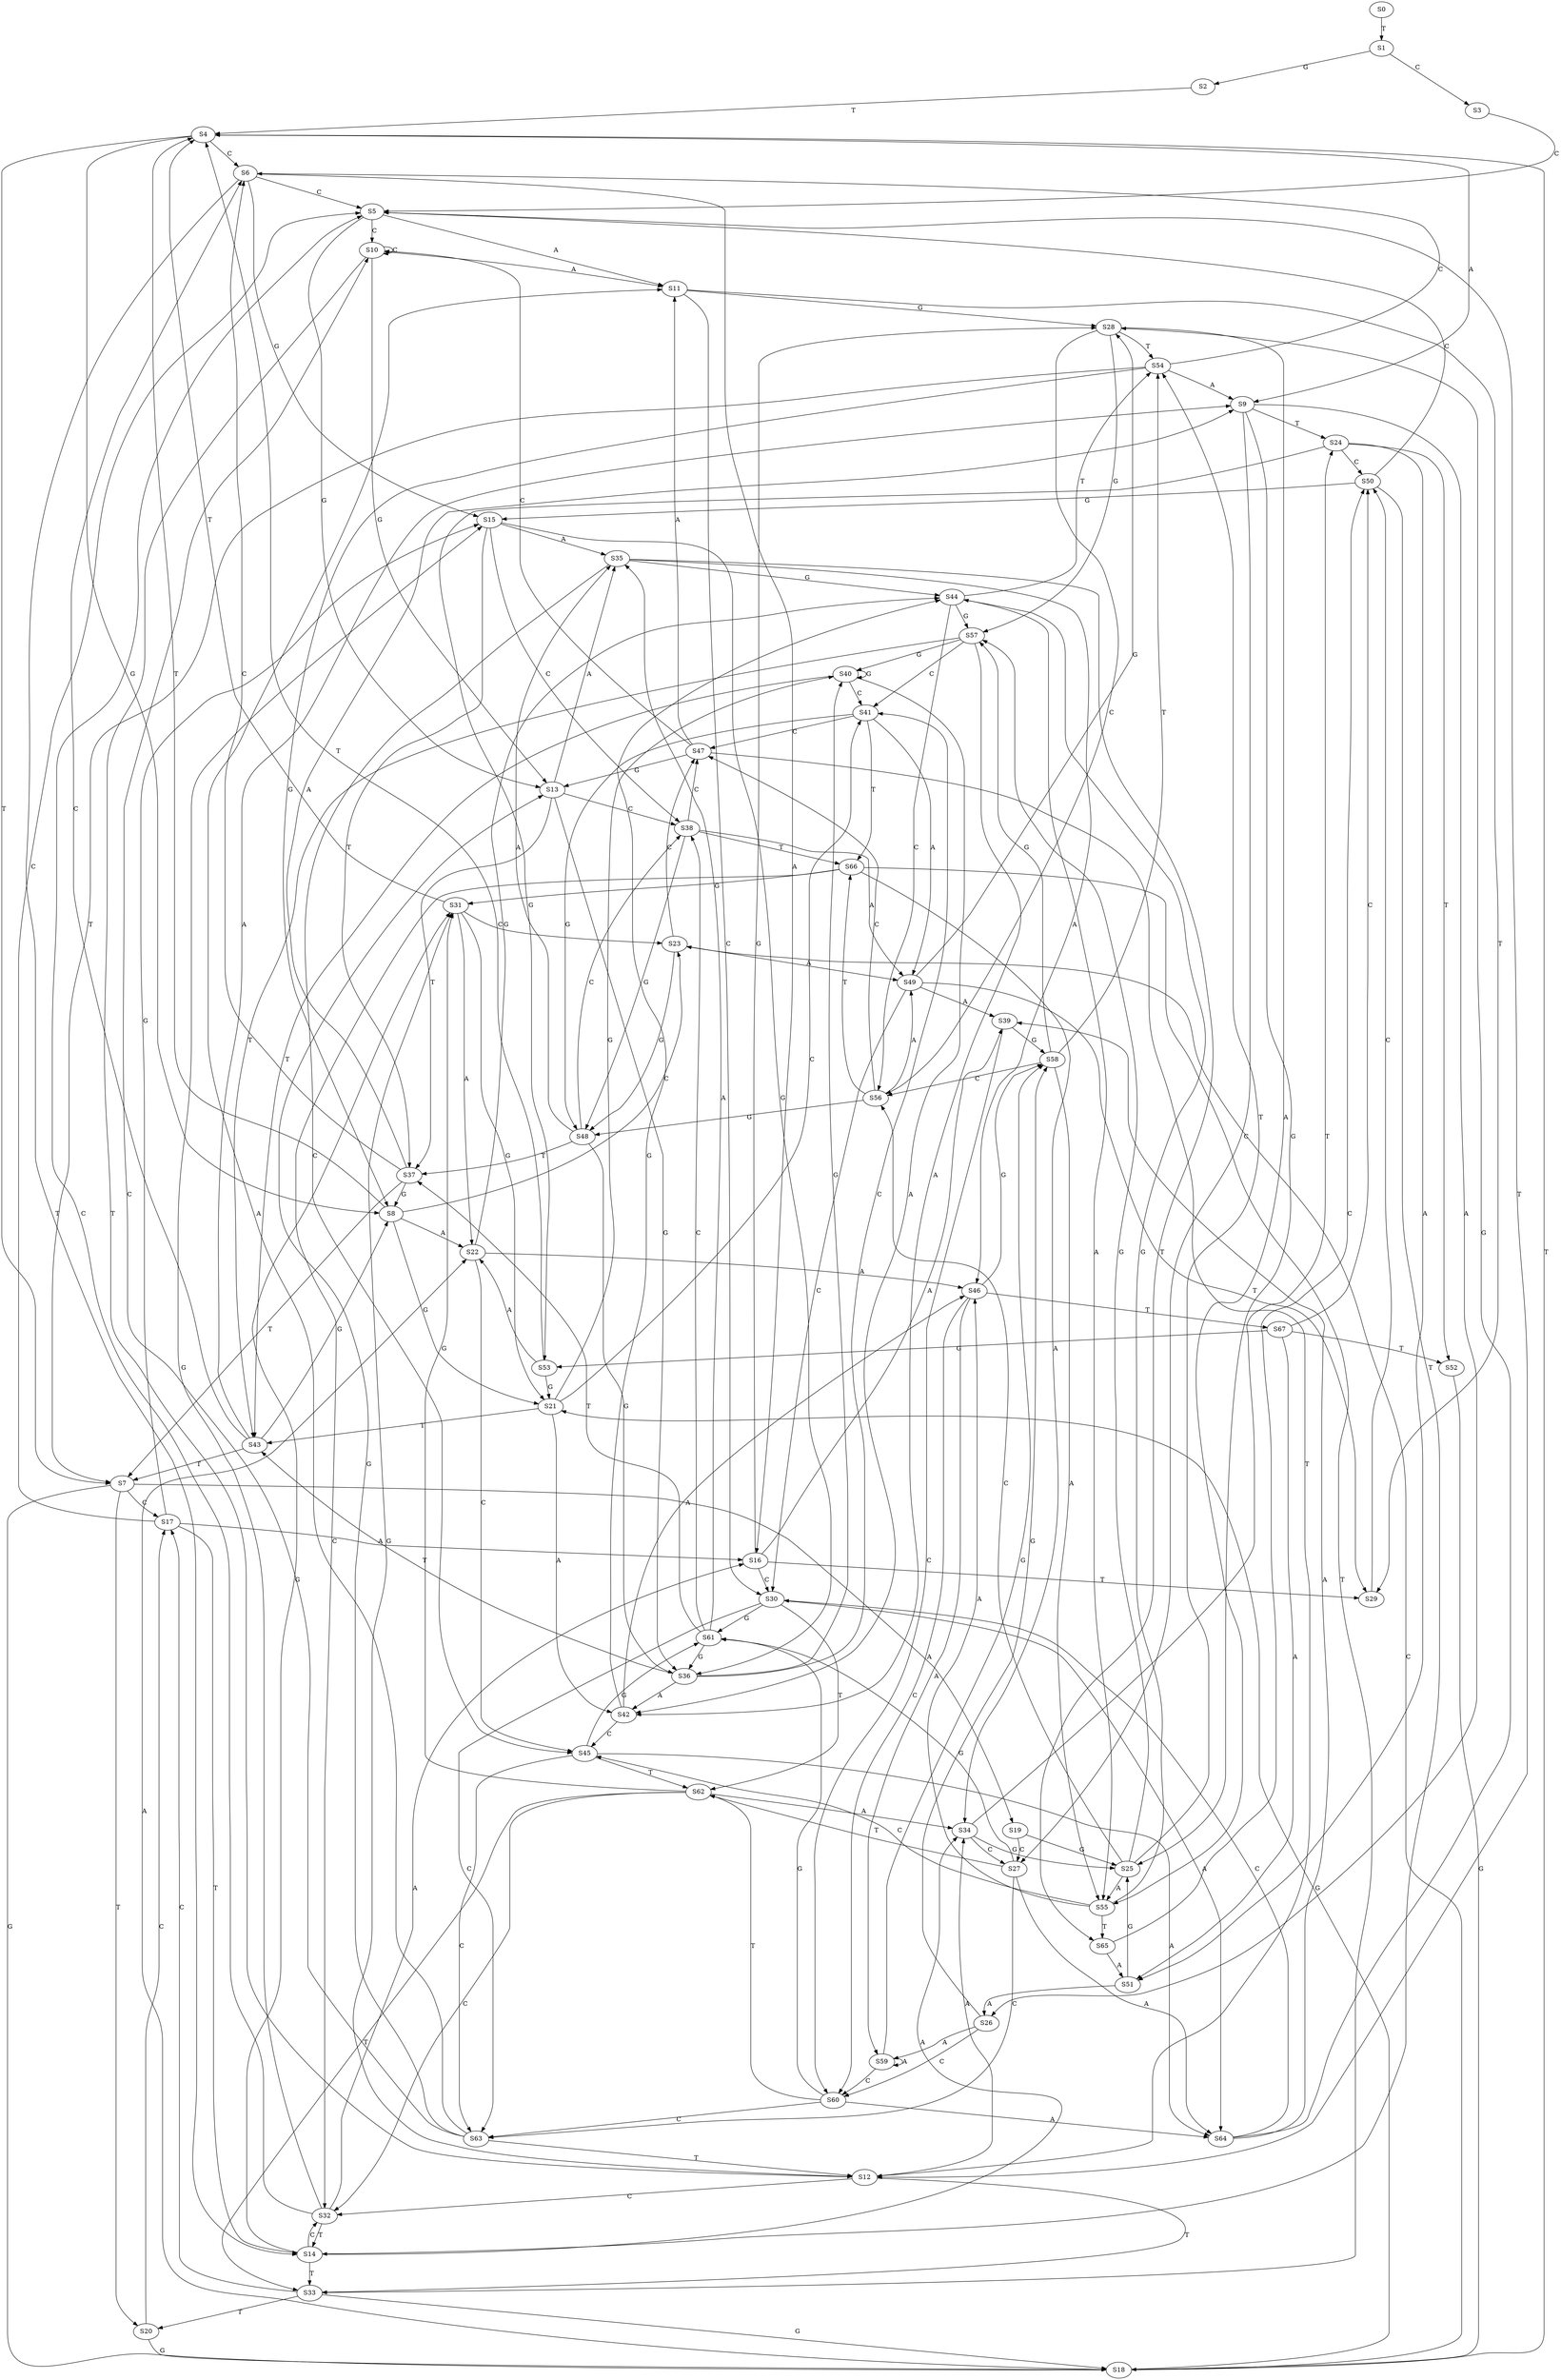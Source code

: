 strict digraph  {
	S0 -> S1 [ label = T ];
	S1 -> S2 [ label = G ];
	S1 -> S3 [ label = C ];
	S2 -> S4 [ label = T ];
	S3 -> S5 [ label = C ];
	S4 -> S6 [ label = C ];
	S4 -> S7 [ label = T ];
	S4 -> S8 [ label = G ];
	S4 -> S9 [ label = A ];
	S5 -> S10 [ label = C ];
	S5 -> S11 [ label = A ];
	S5 -> S12 [ label = T ];
	S5 -> S13 [ label = G ];
	S6 -> S14 [ label = T ];
	S6 -> S15 [ label = G ];
	S6 -> S16 [ label = A ];
	S6 -> S5 [ label = C ];
	S7 -> S17 [ label = C ];
	S7 -> S18 [ label = G ];
	S7 -> S19 [ label = A ];
	S7 -> S20 [ label = T ];
	S8 -> S4 [ label = T ];
	S8 -> S21 [ label = G ];
	S8 -> S22 [ label = A ];
	S8 -> S23 [ label = C ];
	S9 -> S24 [ label = T ];
	S9 -> S25 [ label = G ];
	S9 -> S26 [ label = A ];
	S9 -> S27 [ label = C ];
	S10 -> S13 [ label = G ];
	S10 -> S10 [ label = C ];
	S10 -> S11 [ label = A ];
	S10 -> S12 [ label = T ];
	S11 -> S28 [ label = G ];
	S11 -> S29 [ label = T ];
	S11 -> S30 [ label = C ];
	S12 -> S31 [ label = G ];
	S12 -> S32 [ label = C ];
	S12 -> S33 [ label = T ];
	S12 -> S34 [ label = A ];
	S13 -> S35 [ label = A ];
	S13 -> S36 [ label = G ];
	S13 -> S37 [ label = T ];
	S13 -> S38 [ label = C ];
	S14 -> S31 [ label = G ];
	S14 -> S32 [ label = C ];
	S14 -> S34 [ label = A ];
	S14 -> S33 [ label = T ];
	S15 -> S36 [ label = G ];
	S15 -> S37 [ label = T ];
	S15 -> S38 [ label = C ];
	S15 -> S35 [ label = A ];
	S16 -> S29 [ label = T ];
	S16 -> S30 [ label = C ];
	S16 -> S39 [ label = A ];
	S16 -> S28 [ label = G ];
	S17 -> S16 [ label = A ];
	S17 -> S5 [ label = C ];
	S17 -> S15 [ label = G ];
	S17 -> S14 [ label = T ];
	S18 -> S21 [ label = G ];
	S18 -> S23 [ label = C ];
	S18 -> S4 [ label = T ];
	S18 -> S22 [ label = A ];
	S19 -> S27 [ label = C ];
	S19 -> S25 [ label = G ];
	S20 -> S18 [ label = G ];
	S20 -> S17 [ label = C ];
	S21 -> S40 [ label = G ];
	S21 -> S41 [ label = C ];
	S21 -> S42 [ label = A ];
	S21 -> S43 [ label = T ];
	S22 -> S44 [ label = G ];
	S22 -> S45 [ label = C ];
	S22 -> S46 [ label = A ];
	S23 -> S47 [ label = C ];
	S23 -> S48 [ label = G ];
	S23 -> S49 [ label = A ];
	S24 -> S50 [ label = C ];
	S24 -> S51 [ label = A ];
	S24 -> S52 [ label = T ];
	S24 -> S53 [ label = G ];
	S25 -> S54 [ label = T ];
	S25 -> S55 [ label = A ];
	S25 -> S56 [ label = C ];
	S25 -> S57 [ label = G ];
	S26 -> S58 [ label = G ];
	S26 -> S59 [ label = A ];
	S26 -> S60 [ label = C ];
	S27 -> S61 [ label = G ];
	S27 -> S62 [ label = T ];
	S27 -> S63 [ label = C ];
	S27 -> S64 [ label = A ];
	S28 -> S57 [ label = G ];
	S28 -> S54 [ label = T ];
	S28 -> S55 [ label = A ];
	S28 -> S56 [ label = C ];
	S29 -> S50 [ label = C ];
	S30 -> S62 [ label = T ];
	S30 -> S61 [ label = G ];
	S30 -> S64 [ label = A ];
	S30 -> S63 [ label = C ];
	S31 -> S22 [ label = A ];
	S31 -> S23 [ label = C ];
	S31 -> S21 [ label = G ];
	S31 -> S4 [ label = T ];
	S32 -> S14 [ label = T ];
	S32 -> S15 [ label = G ];
	S32 -> S5 [ label = C ];
	S32 -> S16 [ label = A ];
	S33 -> S17 [ label = C ];
	S33 -> S20 [ label = T ];
	S33 -> S18 [ label = G ];
	S34 -> S25 [ label = G ];
	S34 -> S24 [ label = T ];
	S34 -> S27 [ label = C ];
	S35 -> S46 [ label = A ];
	S35 -> S45 [ label = C ];
	S35 -> S44 [ label = G ];
	S35 -> S65 [ label = T ];
	S36 -> S42 [ label = A ];
	S36 -> S40 [ label = G ];
	S36 -> S41 [ label = C ];
	S36 -> S43 [ label = T ];
	S37 -> S6 [ label = C ];
	S37 -> S9 [ label = A ];
	S37 -> S8 [ label = G ];
	S37 -> S7 [ label = T ];
	S38 -> S48 [ label = G ];
	S38 -> S66 [ label = T ];
	S38 -> S47 [ label = C ];
	S38 -> S49 [ label = A ];
	S39 -> S58 [ label = G ];
	S39 -> S60 [ label = C ];
	S40 -> S43 [ label = T ];
	S40 -> S41 [ label = C ];
	S40 -> S40 [ label = G ];
	S40 -> S42 [ label = A ];
	S41 -> S66 [ label = T ];
	S41 -> S47 [ label = C ];
	S41 -> S49 [ label = A ];
	S41 -> S48 [ label = G ];
	S42 -> S46 [ label = A ];
	S42 -> S44 [ label = G ];
	S42 -> S45 [ label = C ];
	S43 -> S9 [ label = A ];
	S43 -> S6 [ label = C ];
	S43 -> S8 [ label = G ];
	S43 -> S7 [ label = T ];
	S44 -> S54 [ label = T ];
	S44 -> S57 [ label = G ];
	S44 -> S55 [ label = A ];
	S44 -> S56 [ label = C ];
	S45 -> S62 [ label = T ];
	S45 -> S61 [ label = G ];
	S45 -> S63 [ label = C ];
	S45 -> S64 [ label = A ];
	S46 -> S67 [ label = T ];
	S46 -> S60 [ label = C ];
	S46 -> S59 [ label = A ];
	S46 -> S58 [ label = G ];
	S47 -> S13 [ label = G ];
	S47 -> S11 [ label = A ];
	S47 -> S12 [ label = T ];
	S47 -> S10 [ label = C ];
	S48 -> S36 [ label = G ];
	S48 -> S35 [ label = A ];
	S48 -> S37 [ label = T ];
	S48 -> S38 [ label = C ];
	S49 -> S28 [ label = G ];
	S49 -> S30 [ label = C ];
	S49 -> S39 [ label = A ];
	S49 -> S29 [ label = T ];
	S50 -> S5 [ label = C ];
	S50 -> S15 [ label = G ];
	S50 -> S14 [ label = T ];
	S51 -> S25 [ label = G ];
	S51 -> S26 [ label = A ];
	S52 -> S18 [ label = G ];
	S53 -> S21 [ label = G ];
	S53 -> S22 [ label = A ];
	S53 -> S4 [ label = T ];
	S54 -> S9 [ label = A ];
	S54 -> S6 [ label = C ];
	S54 -> S8 [ label = G ];
	S54 -> S7 [ label = T ];
	S55 -> S46 [ label = A ];
	S55 -> S45 [ label = C ];
	S55 -> S65 [ label = T ];
	S55 -> S44 [ label = G ];
	S56 -> S47 [ label = C ];
	S56 -> S49 [ label = A ];
	S56 -> S48 [ label = G ];
	S56 -> S66 [ label = T ];
	S57 -> S42 [ label = A ];
	S57 -> S40 [ label = G ];
	S57 -> S43 [ label = T ];
	S57 -> S41 [ label = C ];
	S58 -> S54 [ label = T ];
	S58 -> S55 [ label = A ];
	S58 -> S56 [ label = C ];
	S58 -> S57 [ label = G ];
	S59 -> S58 [ label = G ];
	S59 -> S60 [ label = C ];
	S59 -> S59 [ label = A ];
	S60 -> S64 [ label = A ];
	S60 -> S63 [ label = C ];
	S60 -> S61 [ label = G ];
	S60 -> S62 [ label = T ];
	S61 -> S36 [ label = G ];
	S61 -> S35 [ label = A ];
	S61 -> S37 [ label = T ];
	S61 -> S38 [ label = C ];
	S62 -> S34 [ label = A ];
	S62 -> S32 [ label = C ];
	S62 -> S33 [ label = T ];
	S62 -> S31 [ label = G ];
	S63 -> S10 [ label = C ];
	S63 -> S11 [ label = A ];
	S63 -> S12 [ label = T ];
	S63 -> S13 [ label = G ];
	S64 -> S28 [ label = G ];
	S64 -> S30 [ label = C ];
	S64 -> S39 [ label = A ];
	S65 -> S51 [ label = A ];
	S65 -> S50 [ label = C ];
	S66 -> S34 [ label = A ];
	S66 -> S32 [ label = C ];
	S66 -> S33 [ label = T ];
	S66 -> S31 [ label = G ];
	S67 -> S51 [ label = A ];
	S67 -> S50 [ label = C ];
	S67 -> S53 [ label = G ];
	S67 -> S52 [ label = T ];
}
